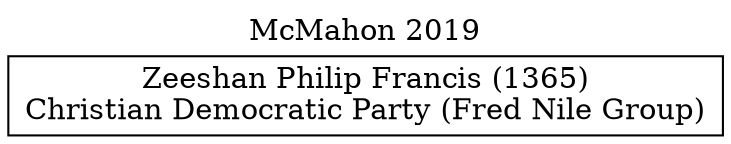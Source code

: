 // House preference flow
digraph "Zeeshan Philip Francis (1365)_McMahon_2019" {
	graph [label="McMahon 2019" labelloc=t mclimit=10]
	node [shape=box]
	"Zeeshan Philip Francis (1365)" [label="Zeeshan Philip Francis (1365)
Christian Democratic Party (Fred Nile Group)"]
}
